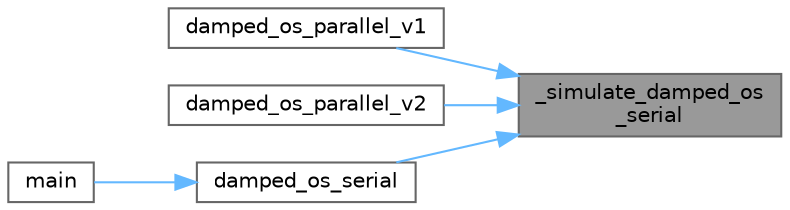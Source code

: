 digraph "_simulate_damped_os_serial"
{
 // LATEX_PDF_SIZE
  bgcolor="transparent";
  edge [fontname=Helvetica,fontsize=10,labelfontname=Helvetica,labelfontsize=10];
  node [fontname=Helvetica,fontsize=10,shape=box,height=0.2,width=0.4];
  rankdir="RL";
  Node1 [id="Node000001",label="_simulate_damped_os\l_serial",height=0.2,width=0.4,color="gray40", fillcolor="grey60", style="filled", fontcolor="black",tooltip="This function simulates simple harmonic motion (Simple Spring Motion) using numerical solution of ste..."];
  Node1 -> Node2 [id="edge1_Node000001_Node000002",dir="back",color="steelblue1",style="solid",tooltip=" "];
  Node2 [id="Node000002",label="damped_os_parallel_v1",height=0.2,width=0.4,color="grey40", fillcolor="white", style="filled",URL="$temp_2physics_8c.html#a3ef8d062f421fa33a061264928663a32",tooltip=" "];
  Node1 -> Node3 [id="edge2_Node000001_Node000003",dir="back",color="steelblue1",style="solid",tooltip=" "];
  Node3 [id="Node000003",label="damped_os_parallel_v2",height=0.2,width=0.4,color="grey40", fillcolor="white", style="filled",URL="$temp_2physics_8c.html#ae5db5c69d51d1f9d3cc7cf5c61652f4c",tooltip=" "];
  Node1 -> Node4 [id="edge3_Node000001_Node000004",dir="back",color="steelblue1",style="solid",tooltip=" "];
  Node4 [id="Node000004",label="damped_os_serial",height=0.2,width=0.4,color="grey40", fillcolor="white", style="filled",URL="$temp2_2physics_8c.html#ab241b1428ed3a214ae4e160e8a849f22",tooltip=" "];
  Node4 -> Node5 [id="edge4_Node000004_Node000005",dir="back",color="steelblue1",style="solid",tooltip=" "];
  Node5 [id="Node000005",label="main",height=0.2,width=0.4,color="grey40", fillcolor="white", style="filled",URL="$temp_2main_8c.html#ae66f6b31b5ad750f1fe042a706a4e3d4",tooltip=" "];
}
